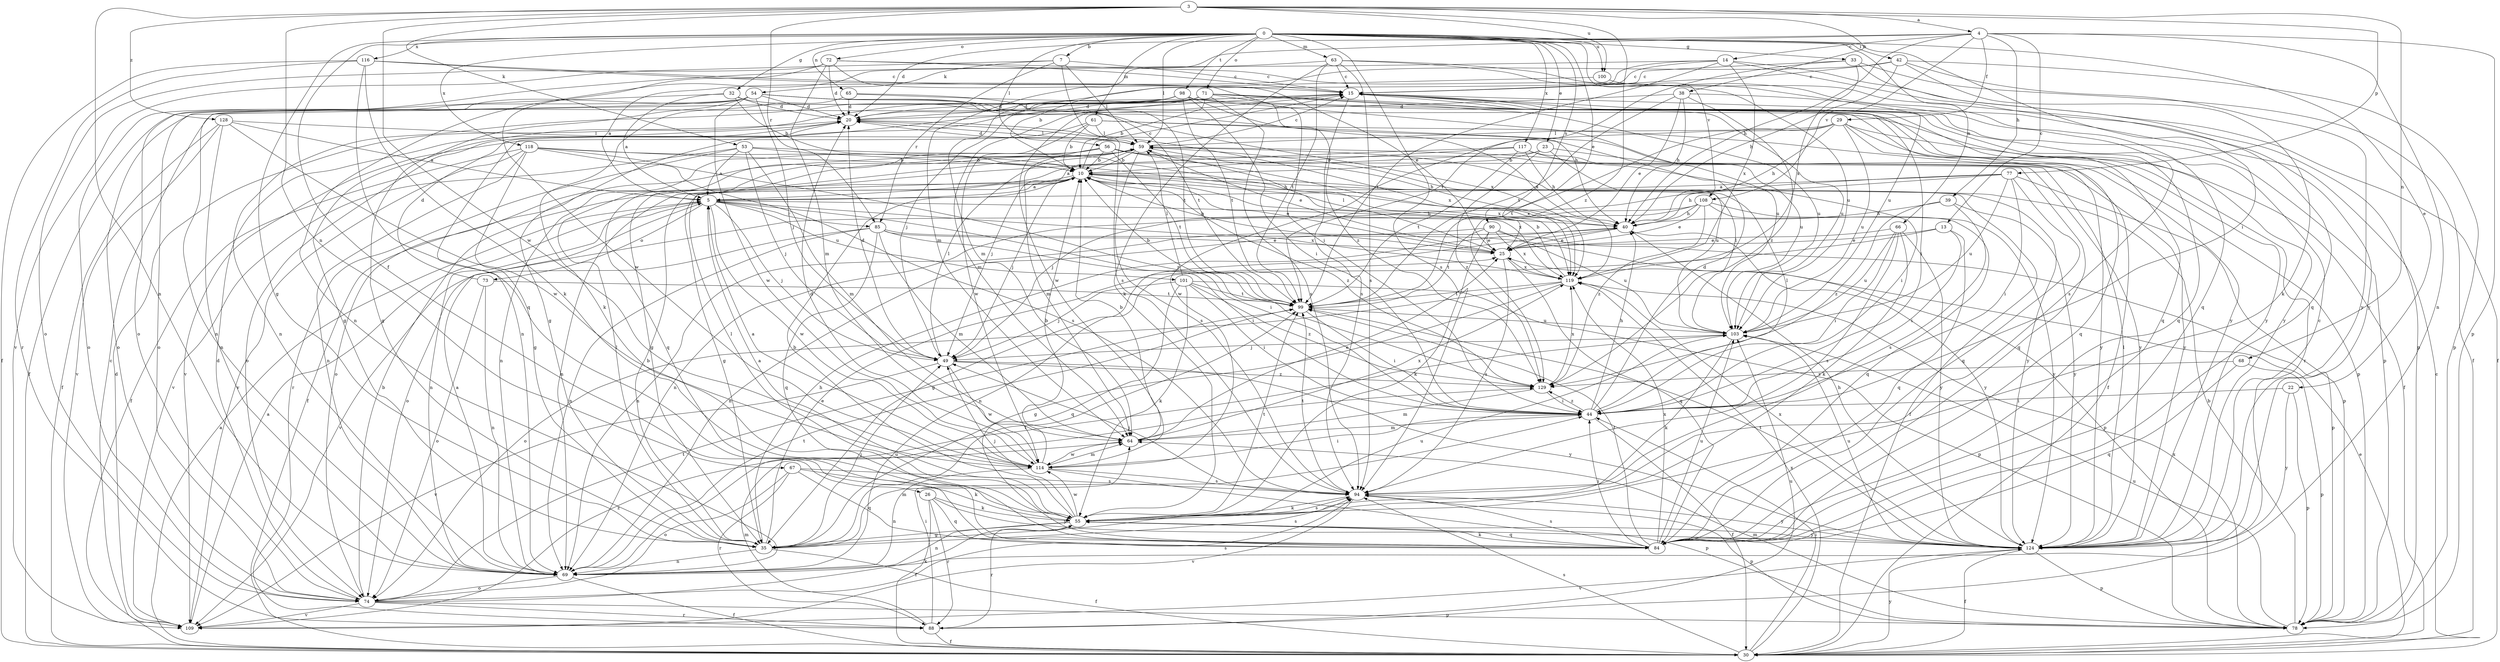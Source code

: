 strict digraph  {
0;
3;
4;
5;
7;
10;
13;
14;
15;
20;
22;
23;
25;
26;
29;
30;
32;
33;
35;
38;
39;
40;
42;
44;
49;
53;
54;
55;
56;
59;
61;
63;
64;
65;
66;
67;
68;
69;
71;
72;
73;
74;
77;
78;
84;
85;
88;
90;
94;
98;
99;
100;
101;
103;
108;
109;
114;
116;
117;
118;
119;
124;
128;
129;
0 -> 7  [label=b];
0 -> 22  [label=e];
0 -> 23  [label=e];
0 -> 25  [label=e];
0 -> 26  [label=f];
0 -> 32  [label=g];
0 -> 33  [label=g];
0 -> 35  [label=g];
0 -> 42  [label=i];
0 -> 44  [label=i];
0 -> 56  [label=l];
0 -> 59  [label=l];
0 -> 61  [label=m];
0 -> 63  [label=m];
0 -> 65  [label=n];
0 -> 66  [label=n];
0 -> 71  [label=o];
0 -> 72  [label=o];
0 -> 90  [label=s];
0 -> 94  [label=s];
0 -> 98  [label=t];
0 -> 100  [label=u];
0 -> 108  [label=v];
0 -> 116  [label=x];
0 -> 117  [label=x];
0 -> 118  [label=x];
3 -> 4  [label=a];
3 -> 38  [label=h];
3 -> 53  [label=k];
3 -> 67  [label=n];
3 -> 68  [label=n];
3 -> 69  [label=n];
3 -> 77  [label=p];
3 -> 85  [label=r];
3 -> 100  [label=u];
3 -> 114  [label=w];
3 -> 128  [label=z];
3 -> 129  [label=z];
4 -> 13  [label=c];
4 -> 14  [label=c];
4 -> 20  [label=d];
4 -> 29  [label=f];
4 -> 39  [label=h];
4 -> 40  [label=h];
4 -> 64  [label=m];
4 -> 69  [label=n];
4 -> 78  [label=p];
4 -> 108  [label=v];
5 -> 40  [label=h];
5 -> 44  [label=i];
5 -> 49  [label=j];
5 -> 69  [label=n];
5 -> 73  [label=o];
5 -> 85  [label=r];
5 -> 101  [label=u];
5 -> 114  [label=w];
5 -> 119  [label=x];
7 -> 15  [label=c];
7 -> 54  [label=k];
7 -> 59  [label=l];
7 -> 85  [label=r];
7 -> 94  [label=s];
7 -> 109  [label=v];
10 -> 5  [label=a];
10 -> 15  [label=c];
10 -> 25  [label=e];
10 -> 30  [label=f];
10 -> 35  [label=g];
10 -> 49  [label=j];
10 -> 69  [label=n];
10 -> 119  [label=x];
10 -> 124  [label=y];
10 -> 129  [label=z];
13 -> 25  [label=e];
13 -> 44  [label=i];
13 -> 69  [label=n];
13 -> 84  [label=q];
14 -> 15  [label=c];
14 -> 30  [label=f];
14 -> 64  [label=m];
14 -> 69  [label=n];
14 -> 84  [label=q];
14 -> 99  [label=t];
14 -> 119  [label=x];
15 -> 20  [label=d];
15 -> 44  [label=i];
15 -> 69  [label=n];
15 -> 78  [label=p];
15 -> 84  [label=q];
15 -> 94  [label=s];
15 -> 103  [label=u];
15 -> 114  [label=w];
20 -> 59  [label=l];
20 -> 74  [label=o];
20 -> 119  [label=x];
22 -> 44  [label=i];
22 -> 78  [label=p];
22 -> 124  [label=y];
23 -> 5  [label=a];
23 -> 10  [label=b];
23 -> 103  [label=u];
23 -> 124  [label=y];
23 -> 129  [label=z];
25 -> 10  [label=b];
25 -> 59  [label=l];
25 -> 84  [label=q];
25 -> 94  [label=s];
25 -> 119  [label=x];
26 -> 30  [label=f];
26 -> 55  [label=k];
26 -> 84  [label=q];
26 -> 88  [label=r];
26 -> 124  [label=y];
29 -> 30  [label=f];
29 -> 40  [label=h];
29 -> 59  [label=l];
29 -> 78  [label=p];
29 -> 84  [label=q];
29 -> 99  [label=t];
29 -> 103  [label=u];
29 -> 114  [label=w];
30 -> 5  [label=a];
30 -> 15  [label=c];
30 -> 25  [label=e];
30 -> 44  [label=i];
30 -> 94  [label=s];
30 -> 119  [label=x];
30 -> 124  [label=y];
32 -> 5  [label=a];
32 -> 10  [label=b];
32 -> 20  [label=d];
32 -> 74  [label=o];
32 -> 119  [label=x];
33 -> 15  [label=c];
33 -> 30  [label=f];
33 -> 78  [label=p];
33 -> 99  [label=t];
33 -> 119  [label=x];
35 -> 10  [label=b];
35 -> 25  [label=e];
35 -> 30  [label=f];
35 -> 40  [label=h];
35 -> 49  [label=j];
35 -> 59  [label=l];
35 -> 64  [label=m];
35 -> 69  [label=n];
35 -> 94  [label=s];
35 -> 99  [label=t];
35 -> 103  [label=u];
38 -> 20  [label=d];
38 -> 25  [label=e];
38 -> 40  [label=h];
38 -> 94  [label=s];
38 -> 99  [label=t];
38 -> 129  [label=z];
39 -> 40  [label=h];
39 -> 94  [label=s];
39 -> 124  [label=y];
39 -> 129  [label=z];
40 -> 25  [label=e];
40 -> 35  [label=g];
40 -> 69  [label=n];
40 -> 124  [label=y];
42 -> 5  [label=a];
42 -> 15  [label=c];
42 -> 40  [label=h];
42 -> 55  [label=k];
42 -> 78  [label=p];
42 -> 124  [label=y];
44 -> 20  [label=d];
44 -> 30  [label=f];
44 -> 40  [label=h];
44 -> 59  [label=l];
44 -> 64  [label=m];
44 -> 129  [label=z];
49 -> 20  [label=d];
49 -> 59  [label=l];
49 -> 109  [label=v];
49 -> 114  [label=w];
49 -> 124  [label=y];
49 -> 129  [label=z];
53 -> 5  [label=a];
53 -> 10  [label=b];
53 -> 49  [label=j];
53 -> 64  [label=m];
53 -> 88  [label=r];
53 -> 109  [label=v];
53 -> 119  [label=x];
54 -> 20  [label=d];
54 -> 30  [label=f];
54 -> 35  [label=g];
54 -> 49  [label=j];
54 -> 69  [label=n];
54 -> 74  [label=o];
54 -> 99  [label=t];
54 -> 114  [label=w];
54 -> 119  [label=x];
54 -> 124  [label=y];
55 -> 5  [label=a];
55 -> 10  [label=b];
55 -> 35  [label=g];
55 -> 49  [label=j];
55 -> 59  [label=l];
55 -> 69  [label=n];
55 -> 84  [label=q];
55 -> 88  [label=r];
55 -> 94  [label=s];
55 -> 99  [label=t];
55 -> 114  [label=w];
55 -> 124  [label=y];
56 -> 10  [label=b];
56 -> 64  [label=m];
56 -> 69  [label=n];
56 -> 74  [label=o];
56 -> 84  [label=q];
56 -> 99  [label=t];
56 -> 119  [label=x];
56 -> 124  [label=y];
59 -> 10  [label=b];
59 -> 15  [label=c];
59 -> 20  [label=d];
59 -> 25  [label=e];
59 -> 30  [label=f];
59 -> 40  [label=h];
59 -> 49  [label=j];
59 -> 84  [label=q];
59 -> 94  [label=s];
61 -> 10  [label=b];
61 -> 30  [label=f];
61 -> 59  [label=l];
61 -> 103  [label=u];
61 -> 109  [label=v];
61 -> 114  [label=w];
63 -> 15  [label=c];
63 -> 55  [label=k];
63 -> 74  [label=o];
63 -> 84  [label=q];
63 -> 94  [label=s];
63 -> 99  [label=t];
63 -> 103  [label=u];
64 -> 10  [label=b];
64 -> 25  [label=e];
64 -> 114  [label=w];
64 -> 119  [label=x];
65 -> 20  [label=d];
65 -> 55  [label=k];
65 -> 99  [label=t];
65 -> 124  [label=y];
66 -> 25  [label=e];
66 -> 44  [label=i];
66 -> 55  [label=k];
66 -> 94  [label=s];
66 -> 103  [label=u];
66 -> 124  [label=y];
67 -> 55  [label=k];
67 -> 74  [label=o];
67 -> 84  [label=q];
67 -> 88  [label=r];
67 -> 94  [label=s];
68 -> 78  [label=p];
68 -> 84  [label=q];
68 -> 129  [label=z];
69 -> 5  [label=a];
69 -> 30  [label=f];
69 -> 74  [label=o];
69 -> 99  [label=t];
69 -> 103  [label=u];
71 -> 10  [label=b];
71 -> 20  [label=d];
71 -> 35  [label=g];
71 -> 40  [label=h];
71 -> 64  [label=m];
71 -> 69  [label=n];
71 -> 84  [label=q];
71 -> 88  [label=r];
71 -> 94  [label=s];
71 -> 103  [label=u];
72 -> 15  [label=c];
72 -> 20  [label=d];
72 -> 25  [label=e];
72 -> 64  [label=m];
72 -> 74  [label=o];
72 -> 103  [label=u];
72 -> 114  [label=w];
73 -> 20  [label=d];
73 -> 69  [label=n];
73 -> 74  [label=o];
73 -> 99  [label=t];
74 -> 10  [label=b];
74 -> 20  [label=d];
74 -> 55  [label=k];
74 -> 78  [label=p];
74 -> 88  [label=r];
74 -> 94  [label=s];
74 -> 99  [label=t];
74 -> 109  [label=v];
77 -> 5  [label=a];
77 -> 40  [label=h];
77 -> 44  [label=i];
77 -> 49  [label=j];
77 -> 78  [label=p];
77 -> 84  [label=q];
77 -> 103  [label=u];
78 -> 10  [label=b];
78 -> 64  [label=m];
78 -> 103  [label=u];
78 -> 119  [label=x];
84 -> 44  [label=i];
84 -> 55  [label=k];
84 -> 94  [label=s];
84 -> 99  [label=t];
84 -> 103  [label=u];
84 -> 119  [label=x];
85 -> 25  [label=e];
85 -> 44  [label=i];
85 -> 64  [label=m];
85 -> 69  [label=n];
85 -> 78  [label=p];
85 -> 84  [label=q];
85 -> 109  [label=v];
88 -> 30  [label=f];
88 -> 44  [label=i];
88 -> 64  [label=m];
88 -> 103  [label=u];
90 -> 25  [label=e];
90 -> 55  [label=k];
90 -> 69  [label=n];
90 -> 78  [label=p];
90 -> 99  [label=t];
90 -> 103  [label=u];
90 -> 119  [label=x];
94 -> 49  [label=j];
94 -> 55  [label=k];
94 -> 78  [label=p];
94 -> 99  [label=t];
94 -> 109  [label=v];
94 -> 124  [label=y];
98 -> 20  [label=d];
98 -> 35  [label=g];
98 -> 44  [label=i];
98 -> 49  [label=j];
98 -> 74  [label=o];
98 -> 99  [label=t];
98 -> 103  [label=u];
98 -> 124  [label=y];
98 -> 129  [label=z];
99 -> 10  [label=b];
99 -> 44  [label=i];
99 -> 103  [label=u];
100 -> 10  [label=b];
100 -> 124  [label=y];
101 -> 44  [label=i];
101 -> 49  [label=j];
101 -> 55  [label=k];
101 -> 59  [label=l];
101 -> 78  [label=p];
101 -> 84  [label=q];
101 -> 99  [label=t];
101 -> 129  [label=z];
103 -> 49  [label=j];
103 -> 55  [label=k];
103 -> 59  [label=l];
108 -> 25  [label=e];
108 -> 40  [label=h];
108 -> 69  [label=n];
108 -> 74  [label=o];
108 -> 84  [label=q];
108 -> 124  [label=y];
108 -> 129  [label=z];
109 -> 5  [label=a];
109 -> 15  [label=c];
109 -> 20  [label=d];
109 -> 129  [label=z];
114 -> 5  [label=a];
114 -> 10  [label=b];
114 -> 20  [label=d];
114 -> 44  [label=i];
114 -> 64  [label=m];
114 -> 69  [label=n];
114 -> 78  [label=p];
114 -> 94  [label=s];
116 -> 15  [label=c];
116 -> 30  [label=f];
116 -> 44  [label=i];
116 -> 55  [label=k];
116 -> 84  [label=q];
116 -> 88  [label=r];
117 -> 10  [label=b];
117 -> 35  [label=g];
117 -> 40  [label=h];
117 -> 44  [label=i];
117 -> 99  [label=t];
117 -> 124  [label=y];
118 -> 10  [label=b];
118 -> 30  [label=f];
118 -> 35  [label=g];
118 -> 40  [label=h];
118 -> 69  [label=n];
118 -> 94  [label=s];
118 -> 109  [label=v];
118 -> 129  [label=z];
119 -> 10  [label=b];
119 -> 35  [label=g];
119 -> 74  [label=o];
119 -> 99  [label=t];
124 -> 15  [label=c];
124 -> 30  [label=f];
124 -> 40  [label=h];
124 -> 59  [label=l];
124 -> 78  [label=p];
124 -> 99  [label=t];
124 -> 103  [label=u];
124 -> 109  [label=v];
124 -> 119  [label=x];
128 -> 5  [label=a];
128 -> 30  [label=f];
128 -> 59  [label=l];
128 -> 69  [label=n];
128 -> 109  [label=v];
128 -> 114  [label=w];
129 -> 44  [label=i];
129 -> 64  [label=m];
129 -> 119  [label=x];
}
